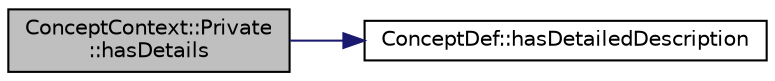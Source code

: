 digraph "ConceptContext::Private::hasDetails"
{
 // LATEX_PDF_SIZE
  edge [fontname="Helvetica",fontsize="10",labelfontname="Helvetica",labelfontsize="10"];
  node [fontname="Helvetica",fontsize="10",shape=record];
  rankdir="LR";
  Node1 [label="ConceptContext::Private\l::hasDetails",height=0.2,width=0.4,color="black", fillcolor="grey75", style="filled", fontcolor="black",tooltip=" "];
  Node1 -> Node2 [color="midnightblue",fontsize="10",style="solid"];
  Node2 [label="ConceptDef::hasDetailedDescription",height=0.2,width=0.4,color="black", fillcolor="white", style="filled",URL="$classConceptDef.html#accb00801461a766bf65806e07f241faa",tooltip=" "];
}
